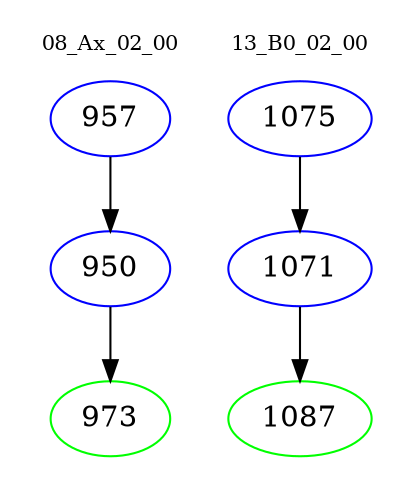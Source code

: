 digraph{
subgraph cluster_0 {
color = white
label = "08_Ax_02_00";
fontsize=10;
T0_957 [label="957", color="blue"]
T0_957 -> T0_950 [color="black"]
T0_950 [label="950", color="blue"]
T0_950 -> T0_973 [color="black"]
T0_973 [label="973", color="green"]
}
subgraph cluster_1 {
color = white
label = "13_B0_02_00";
fontsize=10;
T1_1075 [label="1075", color="blue"]
T1_1075 -> T1_1071 [color="black"]
T1_1071 [label="1071", color="blue"]
T1_1071 -> T1_1087 [color="black"]
T1_1087 [label="1087", color="green"]
}
}
